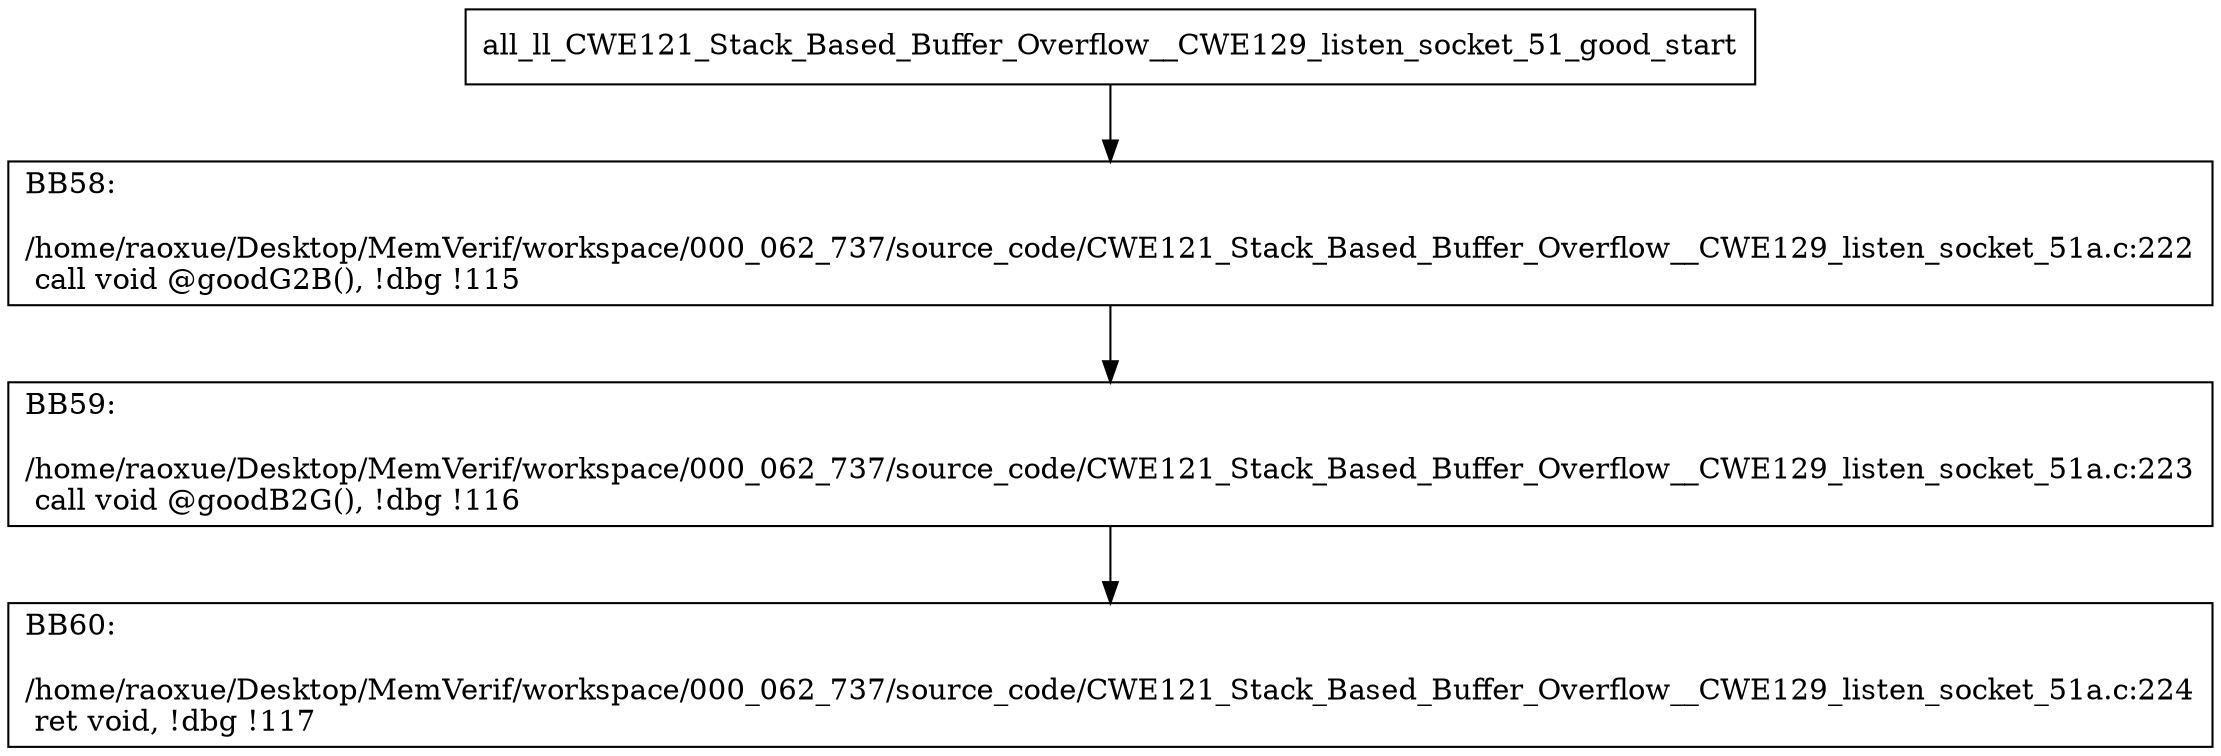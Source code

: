 digraph "CFG for'all_ll_CWE121_Stack_Based_Buffer_Overflow__CWE129_listen_socket_51_good' function" {
	BBall_ll_CWE121_Stack_Based_Buffer_Overflow__CWE129_listen_socket_51_good_start[shape=record,label="{all_ll_CWE121_Stack_Based_Buffer_Overflow__CWE129_listen_socket_51_good_start}"];
	BBall_ll_CWE121_Stack_Based_Buffer_Overflow__CWE129_listen_socket_51_good_start-> all_ll_CWE121_Stack_Based_Buffer_Overflow__CWE129_listen_socket_51_goodBB58;
	all_ll_CWE121_Stack_Based_Buffer_Overflow__CWE129_listen_socket_51_goodBB58 [shape=record, label="{BB58:\l\l/home/raoxue/Desktop/MemVerif/workspace/000_062_737/source_code/CWE121_Stack_Based_Buffer_Overflow__CWE129_listen_socket_51a.c:222\l
  call void @goodG2B(), !dbg !115\l
}"];
	all_ll_CWE121_Stack_Based_Buffer_Overflow__CWE129_listen_socket_51_goodBB58-> all_ll_CWE121_Stack_Based_Buffer_Overflow__CWE129_listen_socket_51_goodBB59;
	all_ll_CWE121_Stack_Based_Buffer_Overflow__CWE129_listen_socket_51_goodBB59 [shape=record, label="{BB59:\l\l/home/raoxue/Desktop/MemVerif/workspace/000_062_737/source_code/CWE121_Stack_Based_Buffer_Overflow__CWE129_listen_socket_51a.c:223\l
  call void @goodB2G(), !dbg !116\l
}"];
	all_ll_CWE121_Stack_Based_Buffer_Overflow__CWE129_listen_socket_51_goodBB59-> all_ll_CWE121_Stack_Based_Buffer_Overflow__CWE129_listen_socket_51_goodBB60;
	all_ll_CWE121_Stack_Based_Buffer_Overflow__CWE129_listen_socket_51_goodBB60 [shape=record, label="{BB60:\l\l/home/raoxue/Desktop/MemVerif/workspace/000_062_737/source_code/CWE121_Stack_Based_Buffer_Overflow__CWE129_listen_socket_51a.c:224\l
  ret void, !dbg !117\l
}"];
}
